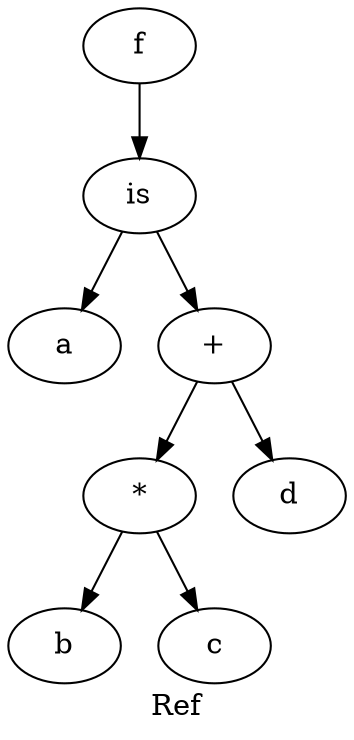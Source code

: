 digraph grafo {
  label="Ref";
  88167088652352 [ label="f" ];
  88167088652352 -> 88167088652880;
  88167088652880 [ label="is" ];
  88167088652880 -> 88167088652832;
  88167088652832 [ label="a" ];
  88167088652880 -> 88167088652784;
  88167088652784 [ label="+" ];
  88167088652784 -> 88167088652688;
  88167088652688 [ label="*" ];
  88167088652688 -> 88167088652592;
  88167088652592 [ label="b" ];
  88167088652688 -> 88167088652640;
  88167088652640 [ label="c" ];
  88167088652784 -> 88167088652736;
  88167088652736 [ label="d" ];
}
